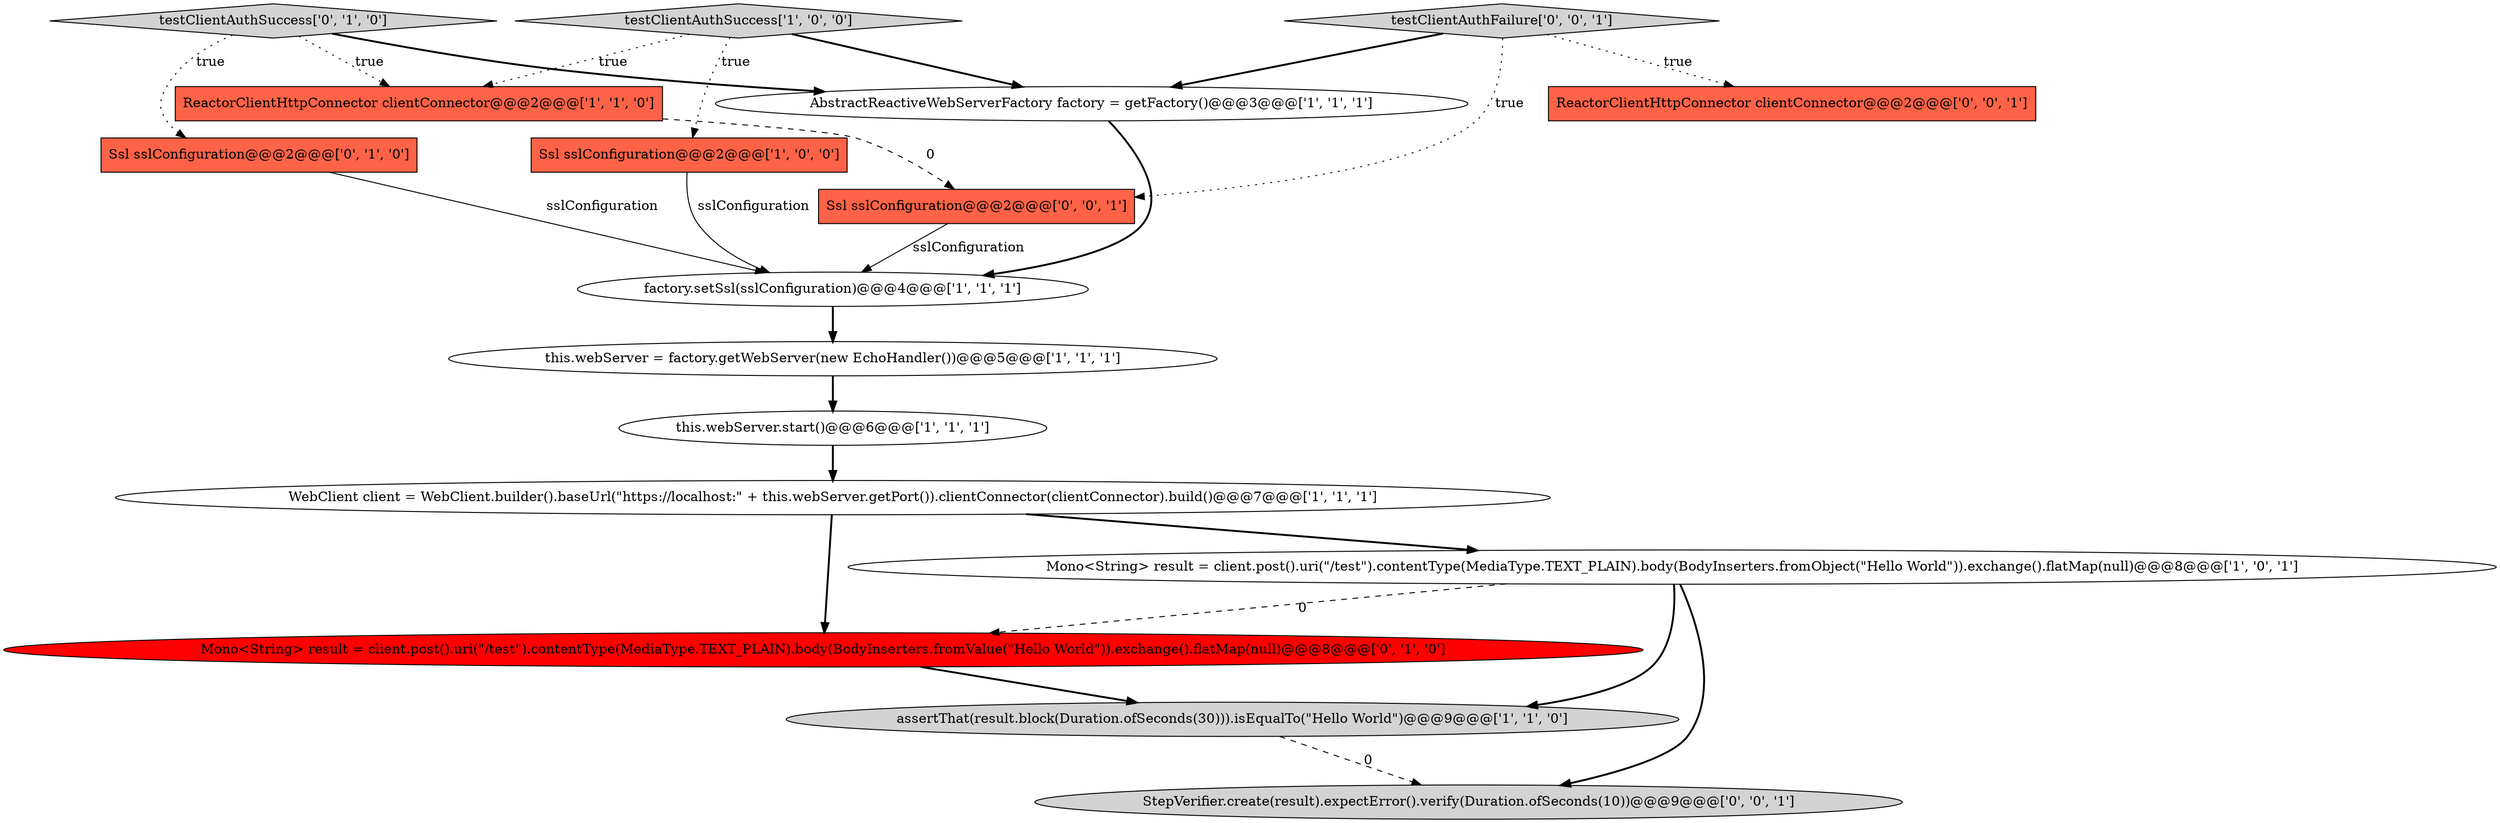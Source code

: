 digraph {
12 [style = filled, label = "testClientAuthSuccess['0', '1', '0']", fillcolor = lightgray, shape = diamond image = "AAA0AAABBB2BBB"];
2 [style = filled, label = "factory.setSsl(sslConfiguration)@@@4@@@['1', '1', '1']", fillcolor = white, shape = ellipse image = "AAA0AAABBB1BBB"];
14 [style = filled, label = "StepVerifier.create(result).expectError().verify(Duration.ofSeconds(10))@@@9@@@['0', '0', '1']", fillcolor = lightgray, shape = ellipse image = "AAA0AAABBB3BBB"];
3 [style = filled, label = "this.webServer = factory.getWebServer(new EchoHandler())@@@5@@@['1', '1', '1']", fillcolor = white, shape = ellipse image = "AAA0AAABBB1BBB"];
5 [style = filled, label = "testClientAuthSuccess['1', '0', '0']", fillcolor = lightgray, shape = diamond image = "AAA0AAABBB1BBB"];
13 [style = filled, label = "ReactorClientHttpConnector clientConnector@@@2@@@['0', '0', '1']", fillcolor = tomato, shape = box image = "AAA0AAABBB3BBB"];
15 [style = filled, label = "Ssl sslConfiguration@@@2@@@['0', '0', '1']", fillcolor = tomato, shape = box image = "AAA0AAABBB3BBB"];
16 [style = filled, label = "testClientAuthFailure['0', '0', '1']", fillcolor = lightgray, shape = diamond image = "AAA0AAABBB3BBB"];
4 [style = filled, label = "WebClient client = WebClient.builder().baseUrl(\"https://localhost:\" + this.webServer.getPort()).clientConnector(clientConnector).build()@@@7@@@['1', '1', '1']", fillcolor = white, shape = ellipse image = "AAA0AAABBB1BBB"];
6 [style = filled, label = "Ssl sslConfiguration@@@2@@@['1', '0', '0']", fillcolor = tomato, shape = box image = "AAA0AAABBB1BBB"];
9 [style = filled, label = "assertThat(result.block(Duration.ofSeconds(30))).isEqualTo(\"Hello World\")@@@9@@@['1', '1', '0']", fillcolor = lightgray, shape = ellipse image = "AAA0AAABBB1BBB"];
8 [style = filled, label = "Mono<String> result = client.post().uri(\"/test\").contentType(MediaType.TEXT_PLAIN).body(BodyInserters.fromObject(\"Hello World\")).exchange().flatMap(null)@@@8@@@['1', '0', '1']", fillcolor = white, shape = ellipse image = "AAA0AAABBB1BBB"];
10 [style = filled, label = "Mono<String> result = client.post().uri(\"/test\").contentType(MediaType.TEXT_PLAIN).body(BodyInserters.fromValue(\"Hello World\")).exchange().flatMap(null)@@@8@@@['0', '1', '0']", fillcolor = red, shape = ellipse image = "AAA1AAABBB2BBB"];
11 [style = filled, label = "Ssl sslConfiguration@@@2@@@['0', '1', '0']", fillcolor = tomato, shape = box image = "AAA0AAABBB2BBB"];
1 [style = filled, label = "AbstractReactiveWebServerFactory factory = getFactory()@@@3@@@['1', '1', '1']", fillcolor = white, shape = ellipse image = "AAA0AAABBB1BBB"];
7 [style = filled, label = "ReactorClientHttpConnector clientConnector@@@2@@@['1', '1', '0']", fillcolor = tomato, shape = box image = "AAA0AAABBB1BBB"];
0 [style = filled, label = "this.webServer.start()@@@6@@@['1', '1', '1']", fillcolor = white, shape = ellipse image = "AAA0AAABBB1BBB"];
4->10 [style = bold, label=""];
15->2 [style = solid, label="sslConfiguration"];
8->10 [style = dashed, label="0"];
16->13 [style = dotted, label="true"];
2->3 [style = bold, label=""];
5->6 [style = dotted, label="true"];
8->14 [style = bold, label=""];
6->2 [style = solid, label="sslConfiguration"];
12->1 [style = bold, label=""];
3->0 [style = bold, label=""];
12->11 [style = dotted, label="true"];
5->1 [style = bold, label=""];
9->14 [style = dashed, label="0"];
16->1 [style = bold, label=""];
0->4 [style = bold, label=""];
5->7 [style = dotted, label="true"];
8->9 [style = bold, label=""];
7->15 [style = dashed, label="0"];
4->8 [style = bold, label=""];
1->2 [style = bold, label=""];
11->2 [style = solid, label="sslConfiguration"];
10->9 [style = bold, label=""];
12->7 [style = dotted, label="true"];
16->15 [style = dotted, label="true"];
}
